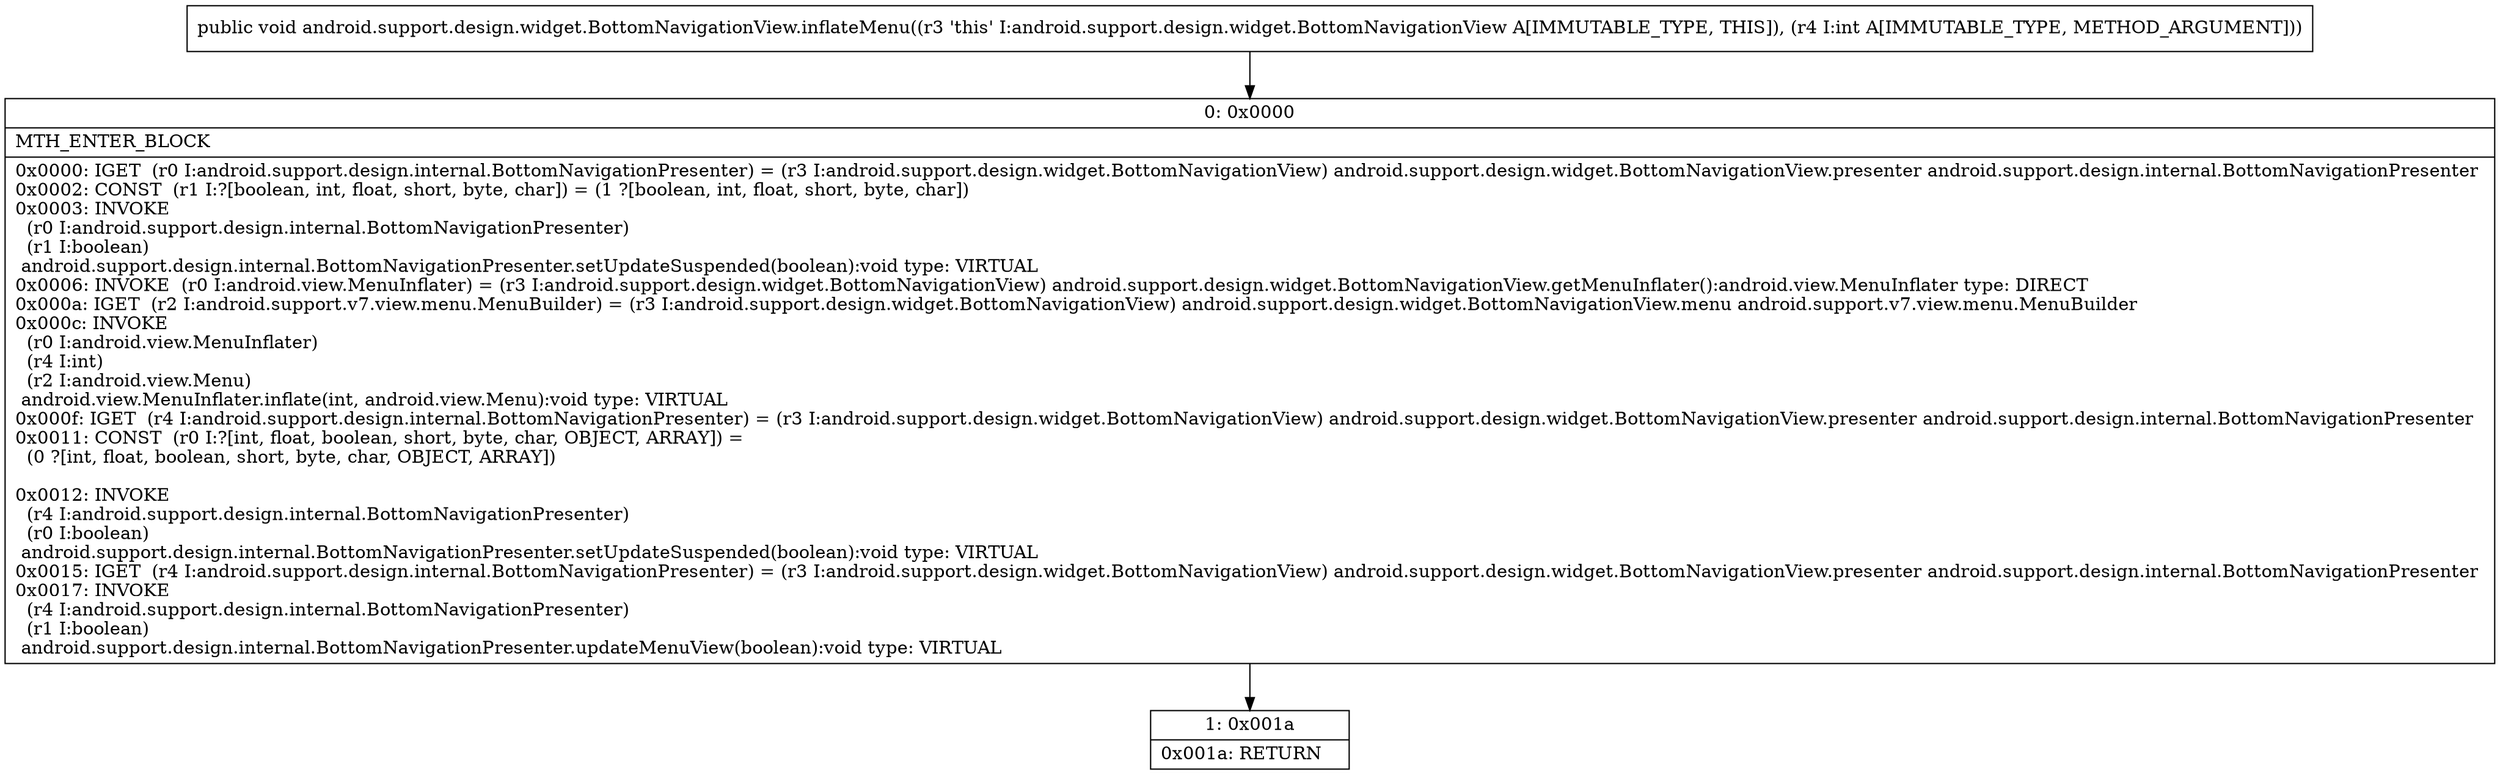 digraph "CFG forandroid.support.design.widget.BottomNavigationView.inflateMenu(I)V" {
Node_0 [shape=record,label="{0\:\ 0x0000|MTH_ENTER_BLOCK\l|0x0000: IGET  (r0 I:android.support.design.internal.BottomNavigationPresenter) = (r3 I:android.support.design.widget.BottomNavigationView) android.support.design.widget.BottomNavigationView.presenter android.support.design.internal.BottomNavigationPresenter \l0x0002: CONST  (r1 I:?[boolean, int, float, short, byte, char]) = (1 ?[boolean, int, float, short, byte, char]) \l0x0003: INVOKE  \l  (r0 I:android.support.design.internal.BottomNavigationPresenter)\l  (r1 I:boolean)\l android.support.design.internal.BottomNavigationPresenter.setUpdateSuspended(boolean):void type: VIRTUAL \l0x0006: INVOKE  (r0 I:android.view.MenuInflater) = (r3 I:android.support.design.widget.BottomNavigationView) android.support.design.widget.BottomNavigationView.getMenuInflater():android.view.MenuInflater type: DIRECT \l0x000a: IGET  (r2 I:android.support.v7.view.menu.MenuBuilder) = (r3 I:android.support.design.widget.BottomNavigationView) android.support.design.widget.BottomNavigationView.menu android.support.v7.view.menu.MenuBuilder \l0x000c: INVOKE  \l  (r0 I:android.view.MenuInflater)\l  (r4 I:int)\l  (r2 I:android.view.Menu)\l android.view.MenuInflater.inflate(int, android.view.Menu):void type: VIRTUAL \l0x000f: IGET  (r4 I:android.support.design.internal.BottomNavigationPresenter) = (r3 I:android.support.design.widget.BottomNavigationView) android.support.design.widget.BottomNavigationView.presenter android.support.design.internal.BottomNavigationPresenter \l0x0011: CONST  (r0 I:?[int, float, boolean, short, byte, char, OBJECT, ARRAY]) = \l  (0 ?[int, float, boolean, short, byte, char, OBJECT, ARRAY])\l \l0x0012: INVOKE  \l  (r4 I:android.support.design.internal.BottomNavigationPresenter)\l  (r0 I:boolean)\l android.support.design.internal.BottomNavigationPresenter.setUpdateSuspended(boolean):void type: VIRTUAL \l0x0015: IGET  (r4 I:android.support.design.internal.BottomNavigationPresenter) = (r3 I:android.support.design.widget.BottomNavigationView) android.support.design.widget.BottomNavigationView.presenter android.support.design.internal.BottomNavigationPresenter \l0x0017: INVOKE  \l  (r4 I:android.support.design.internal.BottomNavigationPresenter)\l  (r1 I:boolean)\l android.support.design.internal.BottomNavigationPresenter.updateMenuView(boolean):void type: VIRTUAL \l}"];
Node_1 [shape=record,label="{1\:\ 0x001a|0x001a: RETURN   \l}"];
MethodNode[shape=record,label="{public void android.support.design.widget.BottomNavigationView.inflateMenu((r3 'this' I:android.support.design.widget.BottomNavigationView A[IMMUTABLE_TYPE, THIS]), (r4 I:int A[IMMUTABLE_TYPE, METHOD_ARGUMENT])) }"];
MethodNode -> Node_0;
Node_0 -> Node_1;
}

